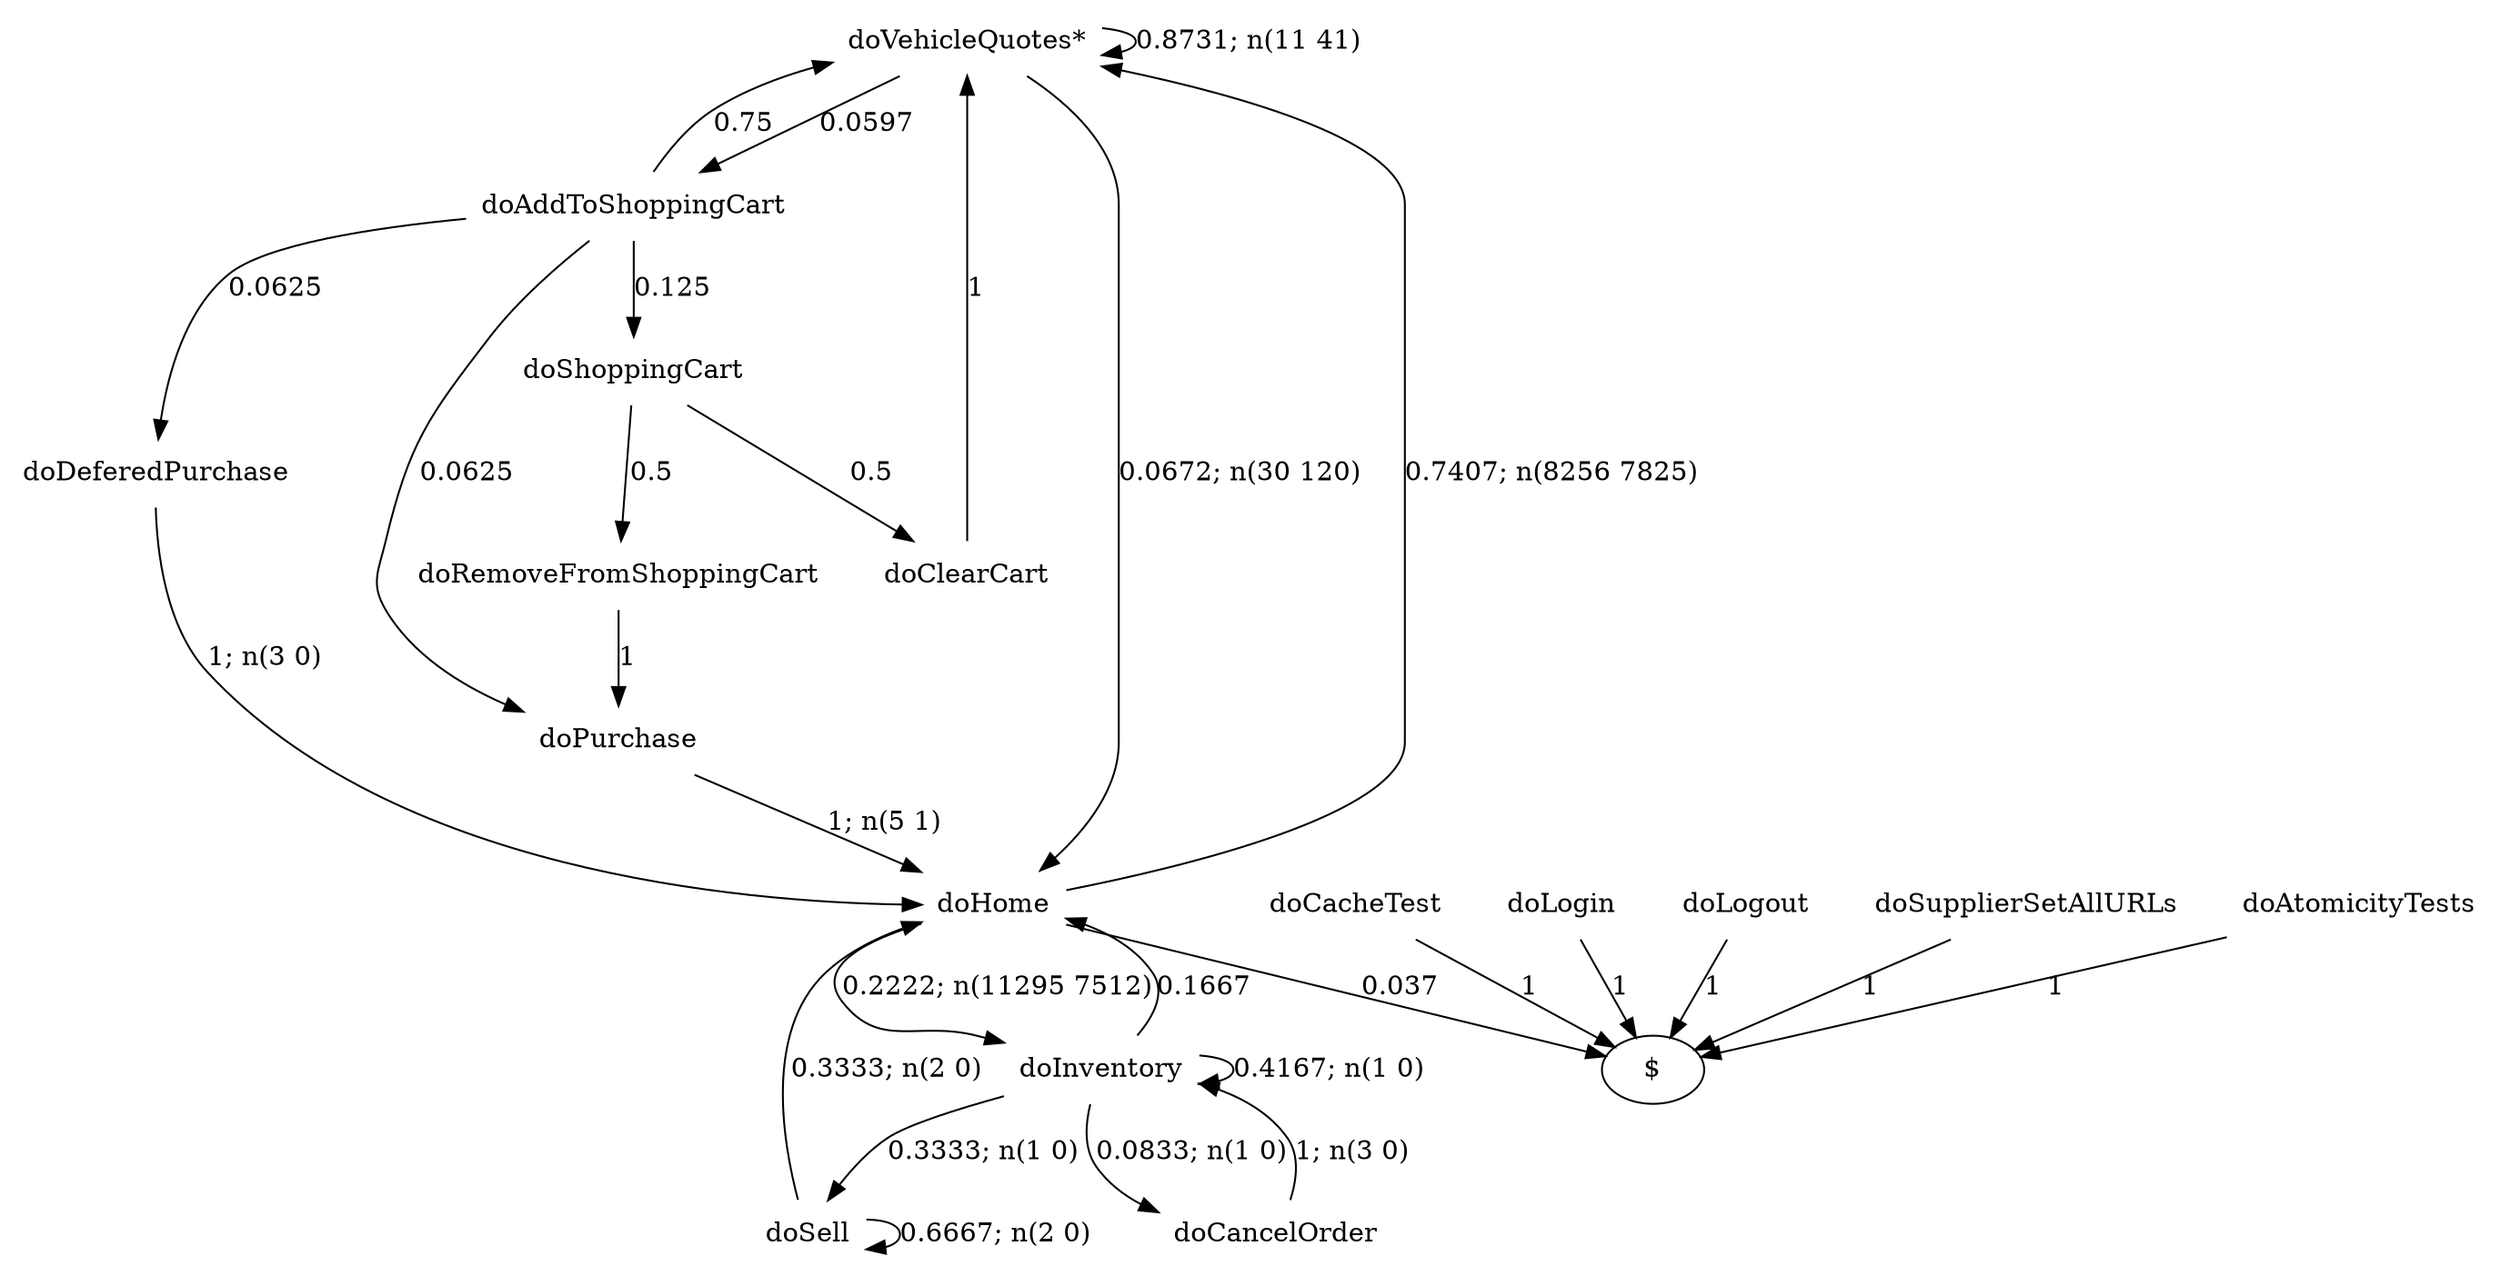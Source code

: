 digraph G {"doVehicleQuotes*" [label="doVehicleQuotes*",shape=none];"doSupplierSetAllURLs" [label="doSupplierSetAllURLs",shape=none];"doAtomicityTests" [label="doAtomicityTests",shape=none];"doCacheTest" [label="doCacheTest",shape=none];"doLogin" [label="doLogin",shape=none];"doAddToShoppingCart" [label="doAddToShoppingCart",shape=none];"doDeferedPurchase" [label="doDeferedPurchase",shape=none];"doHome" [label="doHome",shape=none];"doShoppingCart" [label="doShoppingCart",shape=none];"doClearCart" [label="doClearCart",shape=none];"doPurchase" [label="doPurchase",shape=none];"doInventory" [label="doInventory",shape=none];"doSell" [label="doSell",shape=none];"doLogout" [label="doLogout",shape=none];"doCancelOrder" [label="doCancelOrder",shape=none];"doRemoveFromShoppingCart" [label="doRemoveFromShoppingCart",shape=none];"doVehicleQuotes*"->"doVehicleQuotes*" [style=solid,label="0.8731; n(11 41)"];"doVehicleQuotes*"->"doAddToShoppingCart" [style=solid,label="0.0597"];"doVehicleQuotes*"->"doHome" [style=solid,label="0.0672; n(30 120)"];"doSupplierSetAllURLs"->"$" [style=solid,label="1"];"doAtomicityTests"->"$" [style=solid,label="1"];"doCacheTest"->"$" [style=solid,label="1"];"doLogin"->"$" [style=solid,label="1"];"doAddToShoppingCart"->"doVehicleQuotes*" [style=solid,label="0.75"];"doAddToShoppingCart"->"doDeferedPurchase" [style=solid,label="0.0625"];"doAddToShoppingCart"->"doShoppingCart" [style=solid,label="0.125"];"doAddToShoppingCart"->"doPurchase" [style=solid,label="0.0625"];"doDeferedPurchase"->"doHome" [style=solid,label="1; n(3 0)"];"doHome"->"doVehicleQuotes*" [style=solid,label="0.7407; n(8256 7825)"];"doHome"->"doInventory" [style=solid,label="0.2222; n(11295 7512)"];"doHome"->"$" [style=solid,label="0.037"];"doShoppingCart"->"doClearCart" [style=solid,label="0.5"];"doShoppingCart"->"doRemoveFromShoppingCart" [style=solid,label="0.5"];"doClearCart"->"doVehicleQuotes*" [style=solid,label="1"];"doPurchase"->"doHome" [style=solid,label="1; n(5 1)"];"doInventory"->"doHome" [style=solid,label="0.1667"];"doInventory"->"doInventory" [style=solid,label="0.4167; n(1 0)"];"doInventory"->"doSell" [style=solid,label="0.3333; n(1 0)"];"doInventory"->"doCancelOrder" [style=solid,label="0.0833; n(1 0)"];"doSell"->"doHome" [style=solid,label="0.3333; n(2 0)"];"doSell"->"doSell" [style=solid,label="0.6667; n(2 0)"];"doLogout"->"$" [style=solid,label="1"];"doCancelOrder"->"doInventory" [style=solid,label="1; n(3 0)"];"doRemoveFromShoppingCart"->"doPurchase" [style=solid,label="1"];}